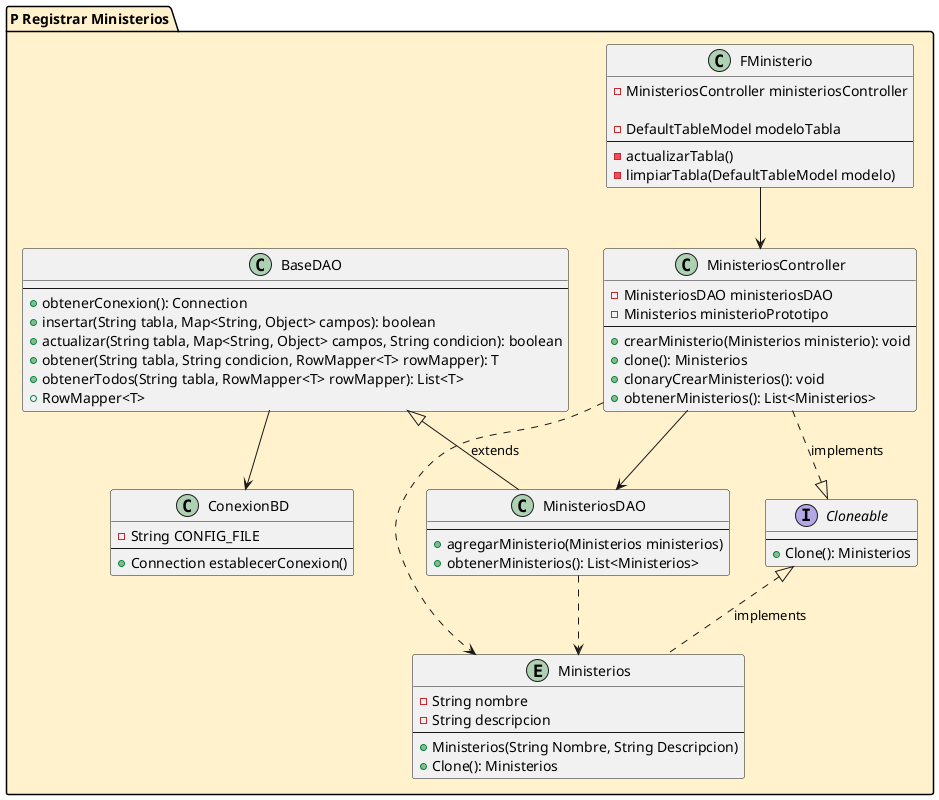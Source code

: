 @startuml
package "P Registrar Ministerios" #FFF2CC {
  class "FMinisterio" as fministerio {
  -MinisteriosController ministeriosController

  -DefaultTableModel modeloTabla
  --
  -actualizarTabla()
  -limpiarTabla(DefaultTableModel modelo)
  }
  class "MinisteriosController" as ctrministerio{
  -MinisteriosDAO ministeriosDAO
  -Ministerios ministerioPrototipo
  --
  +crearMinisterio(Ministerios ministerio): void
  +clone(): Ministerios
  +clonaryCrearMinisterios(): void
  +obtenerMinisterios(): List<Ministerios>
  }

  class "MinisteriosDAO" as daoministerios{
  --
  +agregarMinisterio(Ministerios ministerios)
  +obtenerMinisterios(): List<Ministerios>
  }

  class "BaseDAO" as daobase {
  --
  +obtenerConexion(): Connection
  +insertar(String tabla, Map<String, Object> campos): boolean
  +actualizar(String tabla, Map<String, Object> campos, String condicion): boolean
  +obtener(String tabla, String condicion, RowMapper<T> rowMapper): T
  +obtenerTodos(String tabla, RowMapper<T> rowMapper): List<T>
  +RowMapper<T>
  }
 class "ConexionBD" as bdconexion{
   -String CONFIG_FILE
   --
   +Connection establecerConexion()
  }
  entity "Ministerios" as ministerios{
      -String nombre
      -String descripcion
      --
      +Ministerios(String Nombre, String Descripcion)
      +Clone(): Ministerios
  }
  interface "Cloneable" as Prototype{
  --
  +Clone(): Ministerios
  }

  fministerio --> ctrministerio
  ctrministerio --> daoministerios
  daobase <|-- daoministerios : extends
  ctrministerio ..> ministerios
  daoministerios ..> ministerios
  daobase --> bdconexion
  Prototype<|.. ministerios : implements
  ctrministerio ..|> Prototype : implements
}


@enduml